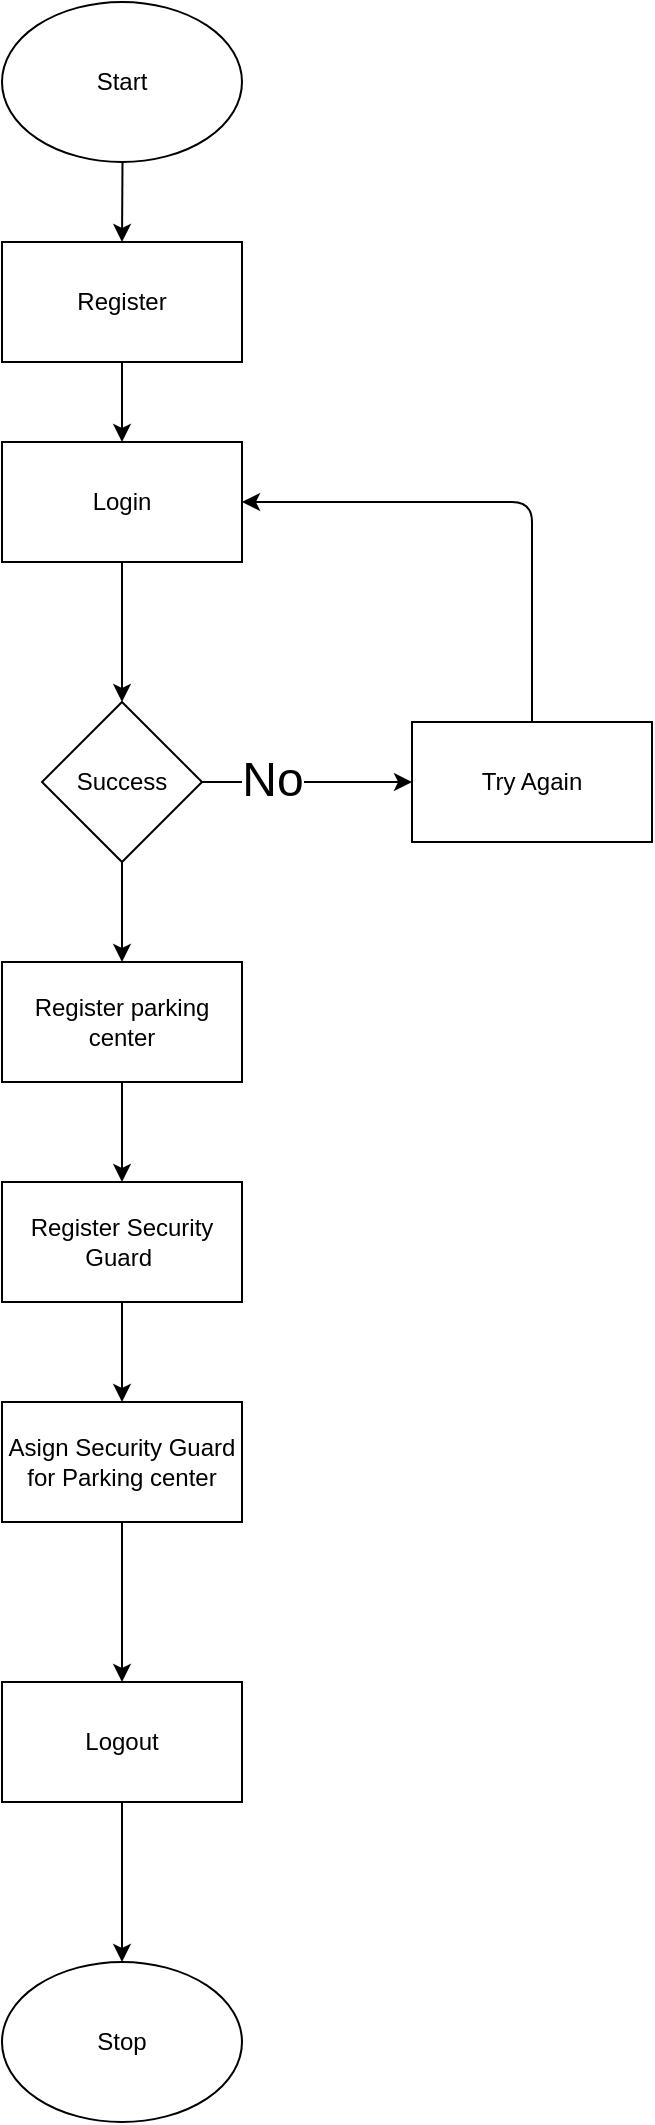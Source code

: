 <mxfile>
    <diagram id="ZkPbPULX26fqw5uQ-kNB" name="Page-1">
        <mxGraphModel dx="1130" dy="800" grid="1" gridSize="10" guides="1" tooltips="1" connect="1" arrows="1" fold="1" page="1" pageScale="1" pageWidth="850" pageHeight="1100" math="0" shadow="0">
            <root>
                <mxCell id="0"/>
                <mxCell id="1" parent="0"/>
                <mxCell id="12" value="" style="edgeStyle=none;html=1;fontSize=24;" edge="1" parent="1" source="13" target="15">
                    <mxGeometry relative="1" as="geometry"/>
                </mxCell>
                <mxCell id="13" value="&lt;font style=&quot;font-size: 12px;&quot;&gt;Start&lt;/font&gt;" style="ellipse;whiteSpace=wrap;html=1;" vertex="1" parent="1">
                    <mxGeometry x="365" y="30" width="120" height="80" as="geometry"/>
                </mxCell>
                <mxCell id="14" value="" style="edgeStyle=none;html=1;fontSize=24;" edge="1" parent="1" source="15" target="17">
                    <mxGeometry relative="1" as="geometry"/>
                </mxCell>
                <mxCell id="15" value="Register" style="whiteSpace=wrap;html=1;" vertex="1" parent="1">
                    <mxGeometry x="365" y="150" width="120" height="60" as="geometry"/>
                </mxCell>
                <mxCell id="16" value="" style="edgeStyle=none;html=1;fontSize=24;" edge="1" parent="1" source="17" target="20">
                    <mxGeometry relative="1" as="geometry"/>
                </mxCell>
                <mxCell id="17" value="Login" style="whiteSpace=wrap;html=1;" vertex="1" parent="1">
                    <mxGeometry x="365" y="250" width="120" height="60" as="geometry"/>
                </mxCell>
                <mxCell id="18" value="" style="edgeStyle=none;html=1;fontSize=24;" edge="1" parent="1" source="20" target="22">
                    <mxGeometry relative="1" as="geometry"/>
                </mxCell>
                <mxCell id="19" value="No" style="edgeLabel;html=1;align=center;verticalAlign=middle;resizable=0;points=[];fontSize=24;" vertex="1" connectable="0" parent="18">
                    <mxGeometry x="-0.333" y="1" relative="1" as="geometry">
                        <mxPoint as="offset"/>
                    </mxGeometry>
                </mxCell>
                <mxCell id="24" value="" style="edgeStyle=none;html=1;" edge="1" parent="1" source="20" target="23">
                    <mxGeometry relative="1" as="geometry"/>
                </mxCell>
                <mxCell id="20" value="Success" style="rhombus;whiteSpace=wrap;html=1;" vertex="1" parent="1">
                    <mxGeometry x="385" y="380" width="80" height="80" as="geometry"/>
                </mxCell>
                <mxCell id="21" style="edgeStyle=none;html=1;entryX=1;entryY=0.5;entryDx=0;entryDy=0;fontSize=24;" edge="1" parent="1" source="22" target="17">
                    <mxGeometry relative="1" as="geometry">
                        <Array as="points">
                            <mxPoint x="630" y="280"/>
                        </Array>
                    </mxGeometry>
                </mxCell>
                <mxCell id="22" value="Try Again" style="whiteSpace=wrap;html=1;" vertex="1" parent="1">
                    <mxGeometry x="570" y="390" width="120" height="60" as="geometry"/>
                </mxCell>
                <mxCell id="26" value="" style="edgeStyle=none;html=1;" edge="1" parent="1" source="23" target="25">
                    <mxGeometry relative="1" as="geometry"/>
                </mxCell>
                <mxCell id="23" value="Register parking center" style="whiteSpace=wrap;html=1;" vertex="1" parent="1">
                    <mxGeometry x="365" y="510" width="120" height="60" as="geometry"/>
                </mxCell>
                <mxCell id="28" value="" style="edgeStyle=none;html=1;" edge="1" parent="1" source="25" target="27">
                    <mxGeometry relative="1" as="geometry"/>
                </mxCell>
                <mxCell id="25" value="Register&amp;nbsp;Security Guard&amp;nbsp;" style="whiteSpace=wrap;html=1;" vertex="1" parent="1">
                    <mxGeometry x="365" y="620" width="120" height="60" as="geometry"/>
                </mxCell>
                <mxCell id="30" value="" style="edgeStyle=none;html=1;" edge="1" parent="1" source="27" target="29">
                    <mxGeometry relative="1" as="geometry"/>
                </mxCell>
                <mxCell id="27" value="Asign Security Guard for Parking center" style="whiteSpace=wrap;html=1;" vertex="1" parent="1">
                    <mxGeometry x="365" y="730" width="120" height="60" as="geometry"/>
                </mxCell>
                <mxCell id="32" style="edgeStyle=none;html=1;entryX=0.5;entryY=0;entryDx=0;entryDy=0;" edge="1" parent="1" source="29" target="31">
                    <mxGeometry relative="1" as="geometry"/>
                </mxCell>
                <mxCell id="29" value="Logout" style="whiteSpace=wrap;html=1;" vertex="1" parent="1">
                    <mxGeometry x="365" y="870" width="120" height="60" as="geometry"/>
                </mxCell>
                <mxCell id="31" value="Stop" style="ellipse;whiteSpace=wrap;html=1;" vertex="1" parent="1">
                    <mxGeometry x="365" y="1010" width="120" height="80" as="geometry"/>
                </mxCell>
            </root>
        </mxGraphModel>
    </diagram>
</mxfile>